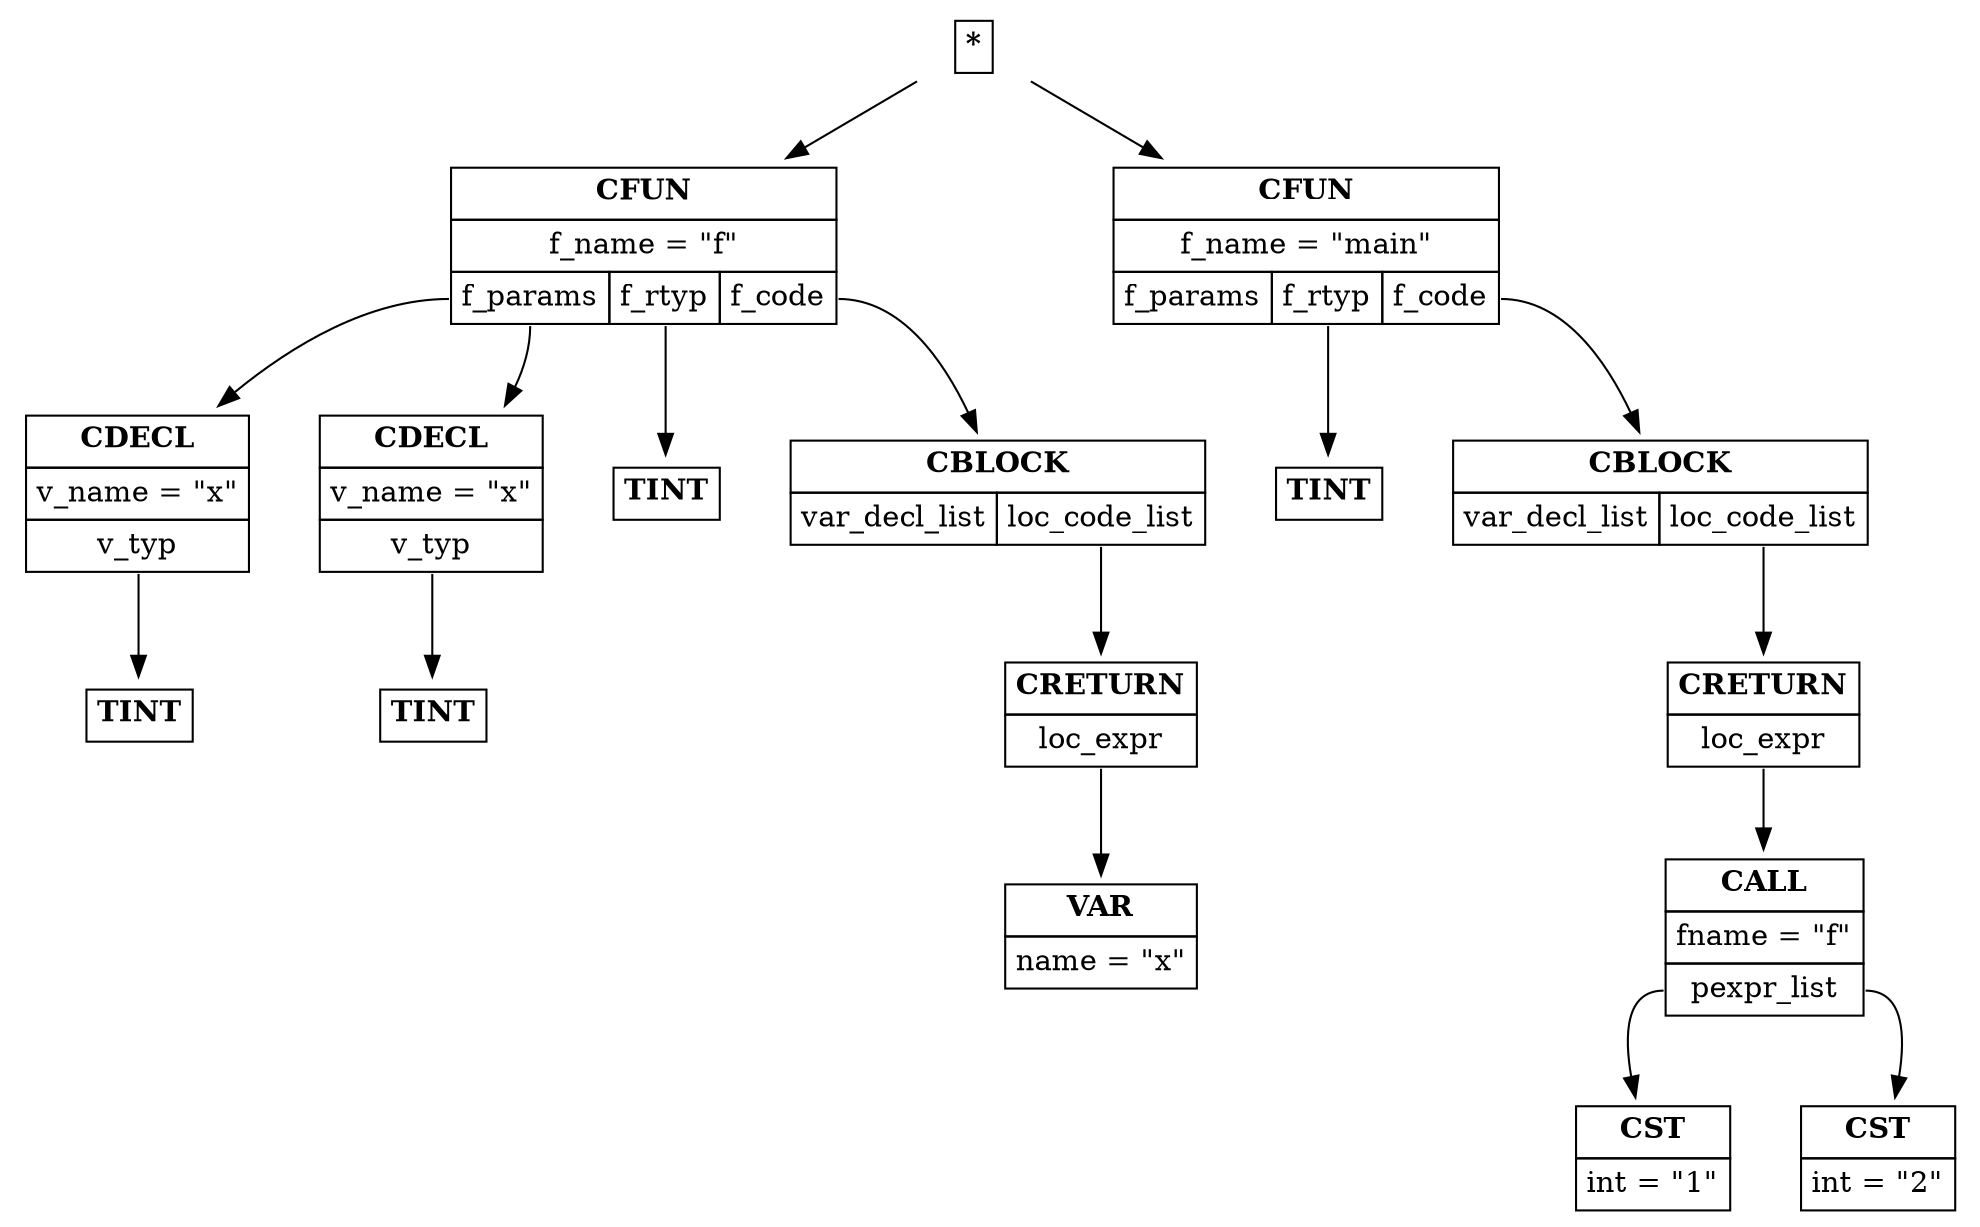 digraph ast {
node [shape=plaintext];
root [label=<<table border='0' cellborder='1' cellspacing='0' cellpadding='4'><tr ><td colspan = '1'><b >*</b></td></tr></table>>]
CFUN_1 [label=<<table border='0' cellborder='1' cellspacing='0' cellpadding='4'><tr ><td colspan = '3'><b >CFUN</b></td></tr><tr ><td colspan = '3'>f_name = "f"</td></tr><tr ><td port='f_params'>f_params</td><td port='f_rtyp'>f_rtyp</td><td port='f_code'>f_code</td></tr></table>>]
root -> CFUN_1
CDECL_2 [label=<<table border='0' cellborder='1' cellspacing='0' cellpadding='4'><tr ><td colspan = '1'><b >CDECL</b></td></tr><tr ><td colspan = '1'>v_name = "x"</td></tr><tr ><td port='v_typ'>v_typ</td></tr></table>>]
CFUN_1:f_params -> CDECL_2
TINT_3 [label=<<table border='0' cellborder='1' cellspacing='0' cellpadding='4'><tr ><td colspan = '1'><b >TINT</b></td></tr></table>>]
CDECL_2:v_typ -> TINT_3
CDECL_4 [label=<<table border='0' cellborder='1' cellspacing='0' cellpadding='4'><tr ><td colspan = '1'><b >CDECL</b></td></tr><tr ><td colspan = '1'>v_name = "x"</td></tr><tr ><td port='v_typ'>v_typ</td></tr></table>>]
CFUN_1:f_params -> CDECL_4
TINT_5 [label=<<table border='0' cellborder='1' cellspacing='0' cellpadding='4'><tr ><td colspan = '1'><b >TINT</b></td></tr></table>>]
CDECL_4:v_typ -> TINT_5
TINT_6 [label=<<table border='0' cellborder='1' cellspacing='0' cellpadding='4'><tr ><td colspan = '1'><b >TINT</b></td></tr></table>>]
CFUN_1:f_rtyp -> TINT_6
CBLOCK_7 [label=<<table border='0' cellborder='1' cellspacing='0' cellpadding='4'><tr ><td colspan = '2'><b >CBLOCK</b></td></tr><tr ><td port='var_decl_list'>var_decl_list</td><td port='loc_code_list'>loc_code_list</td></tr></table>>]
CFUN_1:f_code -> CBLOCK_7
CRETURN_8 [label=<<table border='0' cellborder='1' cellspacing='0' cellpadding='4'><tr ><td colspan = '1'><b >CRETURN</b></td></tr><tr ><td port='loc_expr'>loc_expr</td></tr></table>>]
CBLOCK_7:loc_code_list -> CRETURN_8
VAR_9 [label=<<table border='0' cellborder='1' cellspacing='0' cellpadding='4'><tr ><td colspan = '1'><b >VAR</b></td></tr><tr ><td colspan = '1'>name = "x"</td></tr></table>>]
CRETURN_8:loc_expr -> VAR_9
CFUN_10 [label=<<table border='0' cellborder='1' cellspacing='0' cellpadding='4'><tr ><td colspan = '3'><b >CFUN</b></td></tr><tr ><td colspan = '3'>f_name = "main"</td></tr><tr ><td port='f_params'>f_params</td><td port='f_rtyp'>f_rtyp</td><td port='f_code'>f_code</td></tr></table>>]
root -> CFUN_10
TINT_11 [label=<<table border='0' cellborder='1' cellspacing='0' cellpadding='4'><tr ><td colspan = '1'><b >TINT</b></td></tr></table>>]
CFUN_10:f_rtyp -> TINT_11
CBLOCK_12 [label=<<table border='0' cellborder='1' cellspacing='0' cellpadding='4'><tr ><td colspan = '2'><b >CBLOCK</b></td></tr><tr ><td port='var_decl_list'>var_decl_list</td><td port='loc_code_list'>loc_code_list</td></tr></table>>]
CFUN_10:f_code -> CBLOCK_12
CRETURN_13 [label=<<table border='0' cellborder='1' cellspacing='0' cellpadding='4'><tr ><td colspan = '1'><b >CRETURN</b></td></tr><tr ><td port='loc_expr'>loc_expr</td></tr></table>>]
CBLOCK_12:loc_code_list -> CRETURN_13
CALL_14 [label=<<table border='0' cellborder='1' cellspacing='0' cellpadding='4'><tr ><td colspan = '1'><b >CALL</b></td></tr><tr ><td colspan = '1'>fname = "f"</td></tr><tr ><td port='pexpr_list'>pexpr_list</td></tr></table>>]
CRETURN_13:loc_expr -> CALL_14
CST_15 [label=<<table border='0' cellborder='1' cellspacing='0' cellpadding='4'><tr ><td colspan = '1'><b >CST</b></td></tr><tr ><td colspan = '1'>int = "1"</td></tr></table>>]
CALL_14:pexpr_list -> CST_15
CST_16 [label=<<table border='0' cellborder='1' cellspacing='0' cellpadding='4'><tr ><td colspan = '1'><b >CST</b></td></tr><tr ><td colspan = '1'>int = "2"</td></tr></table>>]
CALL_14:pexpr_list -> CST_16
}